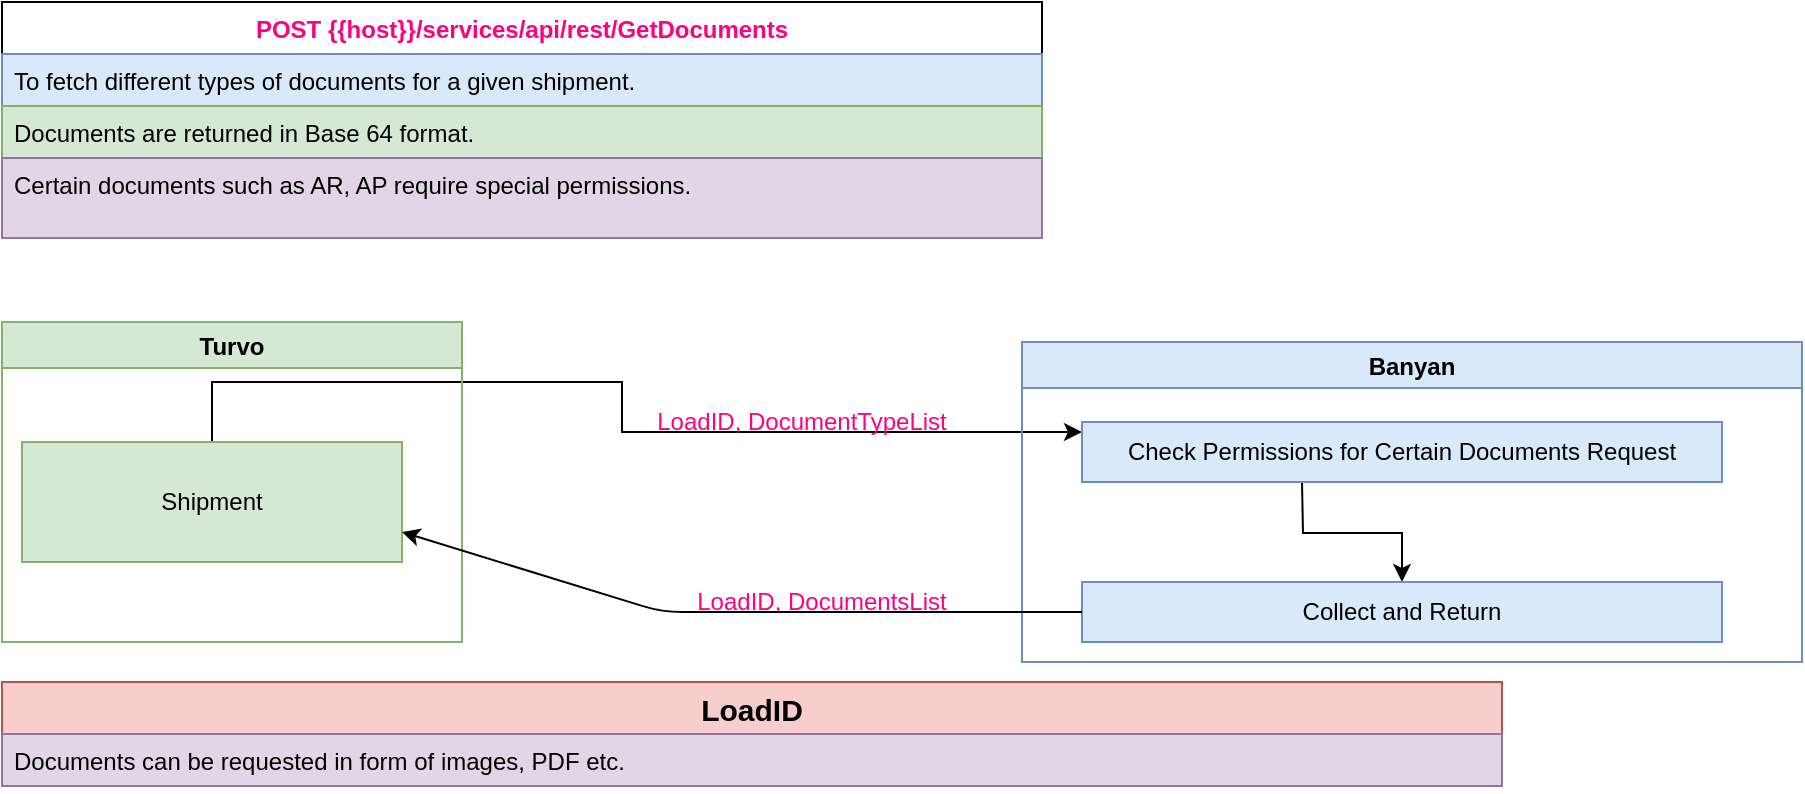 <mxfile version="14.8.6" type="github" pages="4">
  <diagram id="OiAdG7TxA3gKg6y4t-il" name="01. /services/api/rest/ImportForQuote">
    <mxGraphModel dx="1022" dy="1271" grid="1" gridSize="10" guides="1" tooltips="1" connect="1" arrows="1" fold="1" page="1" pageScale="1" pageWidth="1100" pageHeight="850" math="0" shadow="0">
      <root>
        <mxCell id="0" />
        <mxCell id="1" parent="0" />
        <mxCell id="HQiu4LjJbaCrbUbcNdbU-1" value="POST {{host}}/services/api/rest/GetDocuments" style="swimlane;fontStyle=1;childLayout=stackLayout;horizontal=1;startSize=26;horizontalStack=0;resizeParent=1;resizeParentMax=0;resizeLast=0;collapsible=1;marginBottom=0;fontColor=#FF0080;" parent="1" vertex="1">
          <mxGeometry x="10" y="-380" width="520" height="118" as="geometry" />
        </mxCell>
        <mxCell id="HQiu4LjJbaCrbUbcNdbU-2" value="To fetch different types of documents for a given shipment." style="text;strokeColor=#6c8ebf;fillColor=#dae8fc;align=left;verticalAlign=top;spacingLeft=4;spacingRight=4;overflow=hidden;rotatable=0;points=[[0,0.5],[1,0.5]];portConstraint=eastwest;" parent="HQiu4LjJbaCrbUbcNdbU-1" vertex="1">
          <mxGeometry y="26" width="520" height="26" as="geometry" />
        </mxCell>
        <mxCell id="HQiu4LjJbaCrbUbcNdbU-3" value="Documents are returned in Base 64 format." style="text;strokeColor=#82b366;fillColor=#d5e8d4;align=left;verticalAlign=top;spacingLeft=4;spacingRight=4;overflow=hidden;rotatable=0;points=[[0,0.5],[1,0.5]];portConstraint=eastwest;" parent="HQiu4LjJbaCrbUbcNdbU-1" vertex="1">
          <mxGeometry y="52" width="520" height="26" as="geometry" />
        </mxCell>
        <mxCell id="HQiu4LjJbaCrbUbcNdbU-4" value="Certain documents such as AR, AP require special permissions." style="text;strokeColor=#9673a6;fillColor=#e1d5e7;align=left;verticalAlign=top;spacingLeft=4;spacingRight=4;overflow=hidden;rotatable=0;points=[[0,0.5],[1,0.5]];portConstraint=eastwest;whiteSpace=wrap;" parent="HQiu4LjJbaCrbUbcNdbU-1" vertex="1">
          <mxGeometry y="78" width="520" height="40" as="geometry" />
        </mxCell>
        <mxCell id="HQiu4LjJbaCrbUbcNdbU-5" style="edgeStyle=orthogonalEdgeStyle;rounded=0;orthogonalLoop=1;jettySize=auto;html=1;" parent="1" source="HQiu4LjJbaCrbUbcNdbU-20" edge="1">
          <mxGeometry relative="1" as="geometry">
            <Array as="points">
              <mxPoint x="320" y="-190" />
              <mxPoint x="320" y="-165" />
            </Array>
            <mxPoint x="550" y="-165" as="targetPoint" />
          </mxGeometry>
        </mxCell>
        <mxCell id="HQiu4LjJbaCrbUbcNdbU-6" value="LoadID, DocumentTypeList" style="text;html=1;strokeColor=none;fillColor=none;align=center;verticalAlign=middle;whiteSpace=wrap;rounded=0;fontColor=#FF0080;" parent="1" vertex="1">
          <mxGeometry x="290" y="-180" width="240" height="20" as="geometry" />
        </mxCell>
        <mxCell id="HQiu4LjJbaCrbUbcNdbU-7" value="Banyan" style="swimlane;startSize=23;fillColor=#dae8fc;strokeColor=#6c8ebf;labelBackgroundColor=none;" parent="1" vertex="1">
          <mxGeometry x="520" y="-210" width="390" height="160" as="geometry" />
        </mxCell>
        <mxCell id="HQiu4LjJbaCrbUbcNdbU-8" style="edgeStyle=orthogonalEdgeStyle;rounded=0;orthogonalLoop=1;jettySize=auto;html=1;entryX=0.5;entryY=0;entryDx=0;entryDy=0;" parent="HQiu4LjJbaCrbUbcNdbU-7" target="HQiu4LjJbaCrbUbcNdbU-10" edge="1">
          <mxGeometry relative="1" as="geometry">
            <mxPoint x="140" y="70" as="sourcePoint" />
          </mxGeometry>
        </mxCell>
        <mxCell id="HQiu4LjJbaCrbUbcNdbU-10" value="Collect and Return" style="rounded=0;whiteSpace=wrap;html=1;fillColor=#dae8fc;strokeColor=#6c8ebf;" parent="HQiu4LjJbaCrbUbcNdbU-7" vertex="1">
          <mxGeometry x="30" y="120" width="320" height="30" as="geometry" />
        </mxCell>
        <mxCell id="HQiu4LjJbaCrbUbcNdbU-12" value="Check Permissions for Certain Documents Request" style="rounded=0;whiteSpace=wrap;html=1;fillColor=#dae8fc;strokeColor=#6c8ebf;" parent="HQiu4LjJbaCrbUbcNdbU-7" vertex="1">
          <mxGeometry x="30" y="40" width="320" height="30" as="geometry" />
        </mxCell>
        <mxCell id="HQiu4LjJbaCrbUbcNdbU-14" value="LoadID, DocumentsList" style="text;html=1;strokeColor=none;fillColor=none;align=center;verticalAlign=middle;whiteSpace=wrap;rounded=0;fontColor=#FF0080;" parent="1" vertex="1">
          <mxGeometry x="330" y="-90" width="180" height="20" as="geometry" />
        </mxCell>
        <mxCell id="HQiu4LjJbaCrbUbcNdbU-16" value="LoadID" style="swimlane;fontStyle=1;childLayout=stackLayout;horizontal=1;startSize=26;horizontalStack=0;resizeParent=1;resizeParentMax=0;resizeLast=0;collapsible=1;marginBottom=0;fontSize=15;align=center;fillColor=#f8cecc;strokeColor=#b85450;" parent="1" vertex="1">
          <mxGeometry x="10" y="-40" width="750" height="52" as="geometry" />
        </mxCell>
        <mxCell id="HQiu4LjJbaCrbUbcNdbU-17" value="Documents can be requested in form of images, PDF etc." style="text;strokeColor=#9673a6;fillColor=#e1d5e7;align=left;verticalAlign=top;spacingLeft=4;spacingRight=4;overflow=hidden;rotatable=0;points=[[0,0.5],[1,0.5]];portConstraint=eastwest;" parent="HQiu4LjJbaCrbUbcNdbU-16" vertex="1">
          <mxGeometry y="26" width="750" height="26" as="geometry" />
        </mxCell>
        <mxCell id="HQiu4LjJbaCrbUbcNdbU-19" value="Turvo" style="swimlane;align=center;fillColor=#d5e8d4;strokeColor=#82b366;" parent="1" vertex="1">
          <mxGeometry x="10" y="-220" width="230" height="160" as="geometry" />
        </mxCell>
        <mxCell id="HQiu4LjJbaCrbUbcNdbU-20" value="Shipment" style="rounded=0;whiteSpace=wrap;html=1;fillColor=#d5e8d4;strokeColor=#82b366;" parent="HQiu4LjJbaCrbUbcNdbU-19" vertex="1">
          <mxGeometry x="10" y="60" width="190" height="60" as="geometry" />
        </mxCell>
        <mxCell id="BDgtVawXJDCxdT6Yhd9P-1" value="" style="endArrow=classic;html=1;exitX=0;exitY=0.5;exitDx=0;exitDy=0;entryX=1;entryY=0.75;entryDx=0;entryDy=0;" edge="1" parent="1" source="HQiu4LjJbaCrbUbcNdbU-10" target="HQiu4LjJbaCrbUbcNdbU-20">
          <mxGeometry width="50" height="50" relative="1" as="geometry">
            <mxPoint x="500" y="-150" as="sourcePoint" />
            <mxPoint x="550" y="-200" as="targetPoint" />
            <Array as="points">
              <mxPoint x="340" y="-75" />
            </Array>
          </mxGeometry>
        </mxCell>
      </root>
    </mxGraphModel>
  </diagram>
  <diagram name="02 /services/api/rest/GetQuotes" id="FWxIg1FBerBXyO7mredP">
    <mxGraphModel dx="1022" dy="444" grid="1" gridSize="10" guides="1" tooltips="1" connect="1" arrows="1" fold="1" page="1" pageScale="1" pageWidth="1100" pageHeight="850" math="0" shadow="0">
      <root>
        <mxCell id="3qYp3PzX7lrmJIjdqvdg-0" />
        <mxCell id="3qYp3PzX7lrmJIjdqvdg-1" parent="3qYp3PzX7lrmJIjdqvdg-0" />
        <mxCell id="3qYp3PzX7lrmJIjdqvdg-2" value="{{host}}/services/api/rest/GetQuotes" style="swimlane;fontStyle=1;childLayout=stackLayout;horizontal=1;startSize=26;horizontalStack=0;resizeParent=1;resizeParentMax=0;resizeLast=0;collapsible=1;marginBottom=0;fontColor=#FF0080;" parent="3qYp3PzX7lrmJIjdqvdg-1" vertex="1">
          <mxGeometry width="520" height="52" as="geometry" />
        </mxCell>
        <mxCell id="3qYp3PzX7lrmJIjdqvdg-3" value="This function will retrieve all the valid quotes for a given shipment." style="text;strokeColor=#6c8ebf;fillColor=#dae8fc;align=left;verticalAlign=top;spacingLeft=4;spacingRight=4;overflow=hidden;rotatable=0;points=[[0,0.5],[1,0.5]];portConstraint=eastwest;" parent="3qYp3PzX7lrmJIjdqvdg-2" vertex="1">
          <mxGeometry y="26" width="520" height="26" as="geometry" />
        </mxCell>
        <mxCell id="3qYp3PzX7lrmJIjdqvdg-6" style="edgeStyle=orthogonalEdgeStyle;rounded=0;orthogonalLoop=1;jettySize=auto;html=1;" parent="3qYp3PzX7lrmJIjdqvdg-1" source="3qYp3PzX7lrmJIjdqvdg-7" edge="1">
          <mxGeometry relative="1" as="geometry">
            <Array as="points">
              <mxPoint x="320" y="230" />
              <mxPoint x="320" y="255" />
            </Array>
            <mxPoint x="400" y="255" as="targetPoint" />
          </mxGeometry>
        </mxCell>
        <mxCell id="3qYp3PzX7lrmJIjdqvdg-7" value="Shipment" style="rounded=0;whiteSpace=wrap;html=1;fillColor=#d5e8d4;strokeColor=#82b366;" parent="3qYp3PzX7lrmJIjdqvdg-1" vertex="1">
          <mxGeometry x="10" y="200" width="230" height="60" as="geometry" />
        </mxCell>
        <mxCell id="3qYp3PzX7lrmJIjdqvdg-8" value="Turvo" style="text;html=1;align=center;verticalAlign=middle;resizable=0;points=[];autosize=1;strokeColor=none;fontColor=#FF0080;" parent="3qYp3PzX7lrmJIjdqvdg-1" vertex="1">
          <mxGeometry x="100" y="180" width="50" height="20" as="geometry" />
        </mxCell>
        <mxCell id="3qYp3PzX7lrmJIjdqvdg-9" value="1 LoadID" style="text;html=1;strokeColor=none;fillColor=none;align=center;verticalAlign=middle;whiteSpace=wrap;rounded=0;fontColor=#FF0080;" parent="3qYp3PzX7lrmJIjdqvdg-1" vertex="1">
          <mxGeometry x="240" y="210" width="130" height="20" as="geometry" />
        </mxCell>
        <mxCell id="3qYp3PzX7lrmJIjdqvdg-10" value="Banyan" style="swimlane;fontColor=#FF0080;startSize=23;" parent="3qYp3PzX7lrmJIjdqvdg-1" vertex="1">
          <mxGeometry x="370" y="120" width="460" height="330" as="geometry" />
        </mxCell>
        <mxCell id="3qYp3PzX7lrmJIjdqvdg-11" style="edgeStyle=orthogonalEdgeStyle;rounded=0;orthogonalLoop=1;jettySize=auto;html=1;entryX=0.5;entryY=0;entryDx=0;entryDy=0;" parent="3qYp3PzX7lrmJIjdqvdg-10" edge="1">
          <mxGeometry relative="1" as="geometry">
            <mxPoint x="140" y="70" as="sourcePoint" />
          </mxGeometry>
        </mxCell>
        <mxCell id="3qYp3PzX7lrmJIjdqvdg-16" style="edgeStyle=orthogonalEdgeStyle;rounded=0;orthogonalLoop=1;jettySize=auto;html=1;entryX=0.856;entryY=0;entryDx=0;entryDy=0;entryPerimeter=0;" parent="3qYp3PzX7lrmJIjdqvdg-1" edge="1">
          <mxGeometry relative="1" as="geometry">
            <Array as="points">
              <mxPoint x="640" y="255" />
              <mxPoint x="640" y="260" />
              <mxPoint x="714" y="260" />
            </Array>
            <mxPoint x="620" y="255" as="sourcePoint" />
          </mxGeometry>
        </mxCell>
        <mxCell id="3qYp3PzX7lrmJIjdqvdg-17" style="edgeStyle=orthogonalEdgeStyle;rounded=0;orthogonalLoop=1;jettySize=auto;html=1;entryX=0.461;entryY=1.1;entryDx=0;entryDy=0;entryPerimeter=0;" parent="3qYp3PzX7lrmJIjdqvdg-1" target="3qYp3PzX7lrmJIjdqvdg-7" edge="1">
          <mxGeometry relative="1" as="geometry">
            <mxPoint x="400" y="335" as="sourcePoint" />
          </mxGeometry>
        </mxCell>
        <mxCell id="3qYp3PzX7lrmJIjdqvdg-52" value="{&lt;br&gt;&lt;span&gt; &lt;/span&gt;&quot;Quotes&quot;:[&lt;br&gt;&lt;blockquote style=&quot;margin: 0 0 0 40px ; border: none ; padding: 0px&quot;&gt;&lt;span&gt;&lt;span style=&quot;white-space: pre&quot;&gt; &lt;/span&gt;{&lt;span&gt; &lt;/span&gt;&lt;/span&gt;&lt;/blockquote&gt;&lt;blockquote style=&quot;margin: 0 0 0 40px ; border: none ; padding: 0px&quot;&gt;&lt;span&gt;&lt;br/&gt;&lt;/span&gt;&lt;span&gt; &lt;/span&gt;&lt;span&gt; &lt;/span&gt;&lt;span&gt; &lt;/span&gt;&lt;span style=&quot;white-space: pre&quot;&gt; &lt;/span&gt;&lt;span style=&quot;white-space: pre&quot;&gt; &lt;/span&gt;&quot;LoadID&quot;: &quot;SameAsPassed&quot;,&lt;br&gt;&lt;span&gt;&lt;span style=&quot;white-space: pre&quot;&gt; &lt;/span&gt;&lt;span style=&quot;white-space: pre&quot;&gt; &lt;/span&gt;&quot;&lt;/span&gt;QuoteID&quot;: &quot;DifferentForEachQuote&quot;&lt;/blockquote&gt;&lt;span&gt; &lt;/span&gt;&lt;span&gt; &lt;/span&gt;&lt;span style=&quot;white-space: pre&quot;&gt; &lt;/span&gt;&lt;span style=&quot;white-space: pre&quot;&gt; &amp;nbsp;&lt;/span&gt;&amp;nbsp; &amp;nbsp; },&lt;br&gt;&lt;span&gt; &lt;/span&gt;&lt;span&gt; &lt;/span&gt;&lt;span style=&quot;white-space: pre&quot;&gt;&lt;span style=&quot;white-space: pre&quot;&gt; &lt;/span&gt;&lt;span style=&quot;white-space: pre&quot;&gt; &lt;/span&gt;    { &lt;br/&gt;&lt;/span&gt;&lt;span style=&quot;white-space: pre&quot;&gt; &lt;/span&gt;&lt;span style=&quot;white-space: pre&quot;&gt; &lt;/span&gt;&lt;span style=&quot;white-space: pre&quot;&gt; &lt;/span&gt;&quot;LoadID&quot;: &quot;SameAsPassed&quot;,&lt;br&gt;&lt;span style=&quot;white-space: pre&quot;&gt; &lt;/span&gt;&lt;span style=&quot;white-space: pre&quot;&gt; &lt;span&gt; &lt;/span&gt;&quot;&lt;/span&gt;QuoteID&quot;: &quot;DifferentForEachQuote&quot;&lt;br&gt;&lt;span style=&quot;white-space: pre&quot;&gt; &lt;/span&gt;&lt;span style=&quot;white-space: pre&quot;&gt; &lt;/span&gt;&amp;nbsp; &amp;nbsp; },&lt;br&gt;&lt;span&gt; &lt;/span&gt;&lt;span style=&quot;white-space: pre&quot;&gt; &lt;/span&gt;&lt;span style=&quot;white-space: pre&quot;&gt; &lt;/span&gt;]&lt;br&gt;}" style="rounded=0;whiteSpace=wrap;html=1;fillColor=#f8cecc;strokeColor=#b85450;align=left;" parent="3qYp3PzX7lrmJIjdqvdg-1" vertex="1">
          <mxGeometry x="400" y="160" width="400" height="240" as="geometry" />
        </mxCell>
        <mxCell id="3qYp3PzX7lrmJIjdqvdg-53" value="2. A set of Quotes" style="text;html=1;strokeColor=none;fillColor=none;align=center;verticalAlign=middle;whiteSpace=wrap;rounded=0;fontColor=#FF0080;" parent="3qYp3PzX7lrmJIjdqvdg-1" vertex="1">
          <mxGeometry x="120" y="310" width="130" height="20" as="geometry" />
        </mxCell>
        <mxCell id="3qYp3PzX7lrmJIjdqvdg-57" value="Just Pass the LoadID created by Banyan for shipment." style="text;strokeColor=#6c8ebf;fillColor=#dae8fc;align=left;verticalAlign=top;spacingLeft=4;spacingRight=4;overflow=hidden;rotatable=0;points=[[0,0.5],[1,0.5]];portConstraint=eastwest;" parent="3qYp3PzX7lrmJIjdqvdg-1" vertex="1">
          <mxGeometry y="52" width="520" height="26" as="geometry" />
        </mxCell>
      </root>
    </mxGraphModel>
  </diagram>
  <diagram name="03. /services/api/rest/ImportForQuote_Sync" id="VW07h3cwKVJhl0lstl71">
    <mxGraphModel dx="1022" dy="444" grid="1" gridSize="10" guides="1" tooltips="1" connect="1" arrows="1" fold="1" page="1" pageScale="1" pageWidth="1100" pageHeight="850" math="0" shadow="0">
      <root>
        <mxCell id="U-g3pxEUER873NjEjKzG-0" />
        <mxCell id="U-g3pxEUER873NjEjKzG-1" parent="U-g3pxEUER873NjEjKzG-0" />
        <mxCell id="U-g3pxEUER873NjEjKzG-2" value="POST {{host}}/services/api/rest/ImportForQuote" style="swimlane;fontStyle=1;childLayout=stackLayout;horizontal=1;startSize=26;horizontalStack=0;resizeParent=1;resizeParentMax=0;resizeLast=0;collapsible=1;marginBottom=0;fontColor=#FF0080;" parent="U-g3pxEUER873NjEjKzG-1" vertex="1">
          <mxGeometry y="40" width="520" height="118" as="geometry" />
        </mxCell>
        <mxCell id="U-g3pxEUER873NjEjKzG-3" value="Import a shipment in the Banyan system." style="text;strokeColor=#6c8ebf;fillColor=#dae8fc;align=left;verticalAlign=top;spacingLeft=4;spacingRight=4;overflow=hidden;rotatable=0;points=[[0,0.5],[1,0.5]];portConstraint=eastwest;" parent="U-g3pxEUER873NjEjKzG-2" vertex="1">
          <mxGeometry y="26" width="520" height="26" as="geometry" />
        </mxCell>
        <mxCell id="U-g3pxEUER873NjEjKzG-4" value="Initiate the rating process and will return a response immediately" style="text;strokeColor=#82b366;fillColor=#d5e8d4;align=left;verticalAlign=top;spacingLeft=4;spacingRight=4;overflow=hidden;rotatable=0;points=[[0,0.5],[1,0.5]];portConstraint=eastwest;" parent="U-g3pxEUER873NjEjKzG-2" vertex="1">
          <mxGeometry y="52" width="520" height="26" as="geometry" />
        </mxCell>
        <mxCell id="U-g3pxEUER873NjEjKzG-5" value="Following this request would be a loop of calling GetQuotes to return the quotes on the created shipment" style="text;strokeColor=#9673a6;fillColor=#e1d5e7;align=left;verticalAlign=top;spacingLeft=4;spacingRight=4;overflow=hidden;rotatable=0;points=[[0,0.5],[1,0.5]];portConstraint=eastwest;whiteSpace=wrap;" parent="U-g3pxEUER873NjEjKzG-2" vertex="1">
          <mxGeometry y="78" width="520" height="40" as="geometry" />
        </mxCell>
        <mxCell id="U-g3pxEUER873NjEjKzG-6" style="edgeStyle=orthogonalEdgeStyle;rounded=0;orthogonalLoop=1;jettySize=auto;html=1;" parent="U-g3pxEUER873NjEjKzG-1" source="U-g3pxEUER873NjEjKzG-7" target="U-g3pxEUER873NjEjKzG-12" edge="1">
          <mxGeometry relative="1" as="geometry">
            <Array as="points">
              <mxPoint x="320" y="230" />
              <mxPoint x="320" y="245" />
            </Array>
          </mxGeometry>
        </mxCell>
        <mxCell id="U-g3pxEUER873NjEjKzG-7" value="Shipment" style="rounded=0;whiteSpace=wrap;html=1;fillColor=#d5e8d4;strokeColor=#82b366;" parent="U-g3pxEUER873NjEjKzG-1" vertex="1">
          <mxGeometry x="10" y="200" width="230" height="60" as="geometry" />
        </mxCell>
        <mxCell id="U-g3pxEUER873NjEjKzG-8" value="Turvo" style="text;html=1;align=center;verticalAlign=middle;resizable=0;points=[];autosize=1;strokeColor=none;fontColor=#FF0080;" parent="U-g3pxEUER873NjEjKzG-1" vertex="1">
          <mxGeometry x="100" y="180" width="50" height="20" as="geometry" />
        </mxCell>
        <mxCell id="U-g3pxEUER873NjEjKzG-9" value="1. Importing Shipment" style="text;html=1;strokeColor=none;fillColor=none;align=center;verticalAlign=middle;whiteSpace=wrap;rounded=0;fontColor=#FF0080;" parent="U-g3pxEUER873NjEjKzG-1" vertex="1">
          <mxGeometry x="240" y="210" width="130" height="20" as="geometry" />
        </mxCell>
        <mxCell id="U-g3pxEUER873NjEjKzG-10" value="Banyan" style="swimlane;fontColor=#FF0080;startSize=23;" parent="U-g3pxEUER873NjEjKzG-1" vertex="1">
          <mxGeometry x="370" y="200" width="470" height="440" as="geometry" />
        </mxCell>
        <mxCell id="LS-Lc405rFHRBbfT6CRn-0" style="edgeStyle=orthogonalEdgeStyle;rounded=0;orthogonalLoop=1;jettySize=auto;html=1;entryX=0.5;entryY=0;entryDx=0;entryDy=0;" parent="U-g3pxEUER873NjEjKzG-10" source="U-g3pxEUER873NjEjKzG-12" target="U-g3pxEUER873NjEjKzG-15" edge="1">
          <mxGeometry relative="1" as="geometry" />
        </mxCell>
        <mxCell id="U-g3pxEUER873NjEjKzG-12" value="Importing Shipment" style="rounded=0;whiteSpace=wrap;html=1;fillColor=#dae8fc;strokeColor=#6c8ebf;" parent="U-g3pxEUER873NjEjKzG-10" vertex="1">
          <mxGeometry x="30" y="40" width="240" height="40" as="geometry" />
        </mxCell>
        <mxCell id="LS-Lc405rFHRBbfT6CRn-1" style="edgeStyle=orthogonalEdgeStyle;rounded=0;orthogonalLoop=1;jettySize=auto;html=1;" parent="U-g3pxEUER873NjEjKzG-10" source="U-g3pxEUER873NjEjKzG-15" edge="1">
          <mxGeometry relative="1" as="geometry">
            <mxPoint x="150" y="190" as="targetPoint" />
          </mxGeometry>
        </mxCell>
        <mxCell id="U-g3pxEUER873NjEjKzG-15" value="Rate Process starts&amp;nbsp;" style="rounded=0;whiteSpace=wrap;html=1;fillColor=#dae8fc;strokeColor=#6c8ebf;" parent="U-g3pxEUER873NjEjKzG-10" vertex="1">
          <mxGeometry x="30" y="120" width="240" height="40" as="geometry" />
        </mxCell>
        <mxCell id="U-g3pxEUER873NjEjKzG-17" style="edgeStyle=orthogonalEdgeStyle;rounded=0;orthogonalLoop=1;jettySize=auto;html=1;entryX=0.461;entryY=1.1;entryDx=0;entryDy=0;entryPerimeter=0;" parent="U-g3pxEUER873NjEjKzG-1" target="U-g3pxEUER873NjEjKzG-7" edge="1">
          <mxGeometry relative="1" as="geometry">
            <mxPoint x="400" y="417.5" as="sourcePoint" />
          </mxGeometry>
        </mxCell>
        <mxCell id="U-g3pxEUER873NjEjKzG-18" value="2. A set of Quotes" style="text;html=1;strokeColor=none;fillColor=none;align=center;verticalAlign=middle;whiteSpace=wrap;rounded=0;fontColor=#FF0080;" parent="U-g3pxEUER873NjEjKzG-1" vertex="1">
          <mxGeometry x="190" y="380" width="120" height="20" as="geometry" />
        </mxCell>
        <mxCell id="rtPEkSFmFEGh6jgvNy1m-0" value="{&lt;br&gt;&lt;span style=&quot;white-space: pre&quot;&gt; &lt;/span&gt;&amp;nbsp; &amp;nbsp; ...,&lt;br&gt;&lt;span&gt; &lt;/span&gt;&lt;blockquote style=&quot;margin: 0 0 0 40px ; border: none ; padding: 0px&quot;&gt;&quot;Quotes&quot;:[&lt;blockquote style=&quot;margin: 0 0 0 40px ; border: none ; padding: 0px&quot;&gt;&lt;span&gt;&lt;span style=&quot;white-space: pre&quot;&gt; &lt;/span&gt;{&lt;/span&gt;&lt;/blockquote&gt;&lt;blockquote style=&quot;margin: 0 0 0 40px ; border: none ; padding: 0px&quot;&gt;&lt;span&gt;&lt;br&gt;&lt;/span&gt;&lt;/blockquote&gt;&lt;blockquote style=&quot;margin: 0 0 0 40px ; border: none ; padding: 0px&quot;&gt;&lt;span style=&quot;white-space: pre&quot;&gt; &lt;/span&gt;&lt;span style=&quot;white-space: pre&quot;&gt; &lt;/span&gt;&quot;LoadID&quot;: &quot;SameAsPassed&quot;,&lt;/blockquote&gt;&lt;blockquote style=&quot;margin: 0 0 0 40px ; border: none ; padding: 0px&quot;&gt;&lt;span&gt;&lt;span style=&quot;white-space: pre&quot;&gt; &lt;/span&gt;&lt;span style=&quot;white-space: pre&quot;&gt; &lt;/span&gt;&quot;&lt;/span&gt;QuoteID&quot;: &quot;DifferentForEachQuote&quot;&lt;/blockquote&gt;&lt;span style=&quot;white-space: pre&quot;&gt; &lt;/span&gt;&lt;span style=&quot;white-space: pre&quot;&gt; &amp;nbsp;&lt;/span&gt;&amp;nbsp; &amp;nbsp; },&lt;br&gt;&lt;span style=&quot;white-space: pre&quot;&gt;&lt;span style=&quot;white-space: pre&quot;&gt; &lt;/span&gt;&lt;span style=&quot;white-space: pre&quot;&gt; &lt;/span&gt;    { &lt;br&gt;&lt;/span&gt;&lt;span style=&quot;white-space: pre&quot;&gt; &lt;/span&gt;&lt;span style=&quot;white-space: pre&quot;&gt; &lt;/span&gt;&lt;span style=&quot;white-space: pre&quot;&gt; &lt;/span&gt;&quot;LoadID&quot;: &quot;SameAsPassed&quot;,&lt;br&gt;&lt;span style=&quot;white-space: pre&quot;&gt; &lt;/span&gt;&lt;span style=&quot;white-space: pre&quot;&gt; &lt;span&gt; &lt;/span&gt;&quot;&lt;/span&gt;QuoteID&quot;: &quot;DifferentForEachQuote&quot;&lt;br&gt;&lt;span style=&quot;white-space: pre&quot;&gt; &lt;/span&gt;&lt;span style=&quot;white-space: pre&quot;&gt; &lt;/span&gt;&amp;nbsp; &amp;nbsp; },&lt;br&gt;&lt;span style=&quot;white-space: pre&quot;&gt; &lt;/span&gt;&lt;span style=&quot;white-space: pre&quot;&gt; &lt;/span&gt;]&lt;/blockquote&gt;}" style="rounded=0;whiteSpace=wrap;html=1;fillColor=#f8cecc;strokeColor=#b85450;align=left;" parent="U-g3pxEUER873NjEjKzG-1" vertex="1">
          <mxGeometry x="400" y="390" width="400" height="240" as="geometry" />
        </mxCell>
      </root>
    </mxGraphModel>
  </diagram>
  <diagram id="dOh_V104mQJpr9CTCbcv" name="Page-4">
    <mxGraphModel dx="1022" dy="478" grid="1" gridSize="10" guides="1" tooltips="1" connect="1" arrows="1" fold="1" page="1" pageScale="1" pageWidth="1100" pageHeight="850" math="0" shadow="0">
      <root>
        <mxCell id="rXdjp0I8evFBmd4U9B_b-0" />
        <mxCell id="rXdjp0I8evFBmd4U9B_b-1" parent="rXdjp0I8evFBmd4U9B_b-0" />
        <mxCell id="rXdjp0I8evFBmd4U9B_b-2" value="" style="shape=table;startSize=0;container=1;collapsible=0;childLayout=tableLayout;" vertex="1" parent="rXdjp0I8evFBmd4U9B_b-1">
          <mxGeometry x="25" y="270" width="520" height="40" as="geometry" />
        </mxCell>
        <mxCell id="rXdjp0I8evFBmd4U9B_b-3" value="" style="shape=partialRectangle;collapsible=0;dropTarget=0;pointerEvents=0;fillColor=none;top=0;left=0;bottom=0;right=0;points=[[0,0.5],[1,0.5]];portConstraint=eastwest;" vertex="1" parent="rXdjp0I8evFBmd4U9B_b-2">
          <mxGeometry width="520" height="40" as="geometry" />
        </mxCell>
        <mxCell id="rXdjp0I8evFBmd4U9B_b-4" value="&lt;b&gt;P44Credentials&lt;/b&gt;" style="shape=partialRectangle;html=1;whiteSpace=wrap;connectable=0;overflow=hidden;fillColor=#ffe6cc;top=0;left=0;bottom=0;right=0;strokeColor=#d79b00;" vertex="1" parent="rXdjp0I8evFBmd4U9B_b-3">
          <mxGeometry width="260" height="40" as="geometry" />
        </mxCell>
        <mxCell id="rXdjp0I8evFBmd4U9B_b-5" value="&lt;b&gt;AuthenticationData&lt;/b&gt;" style="shape=partialRectangle;html=1;whiteSpace=wrap;connectable=0;overflow=hidden;fillColor=#f8cecc;top=0;left=0;bottom=0;right=0;strokeColor=#b85450;" vertex="1" parent="rXdjp0I8evFBmd4U9B_b-3">
          <mxGeometry x="260" width="260" height="40" as="geometry" />
        </mxCell>
        <mxCell id="rXdjp0I8evFBmd4U9B_b-6" value="" style="shape=table;startSize=0;container=1;collapsible=0;childLayout=tableLayout;" vertex="1" parent="rXdjp0I8evFBmd4U9B_b-1">
          <mxGeometry x="25" y="350" width="520" height="40" as="geometry" />
        </mxCell>
        <mxCell id="rXdjp0I8evFBmd4U9B_b-7" value="" style="shape=partialRectangle;collapsible=0;dropTarget=0;pointerEvents=0;fillColor=none;top=0;left=0;bottom=0;right=0;points=[[0,0.5],[1,0.5]];portConstraint=eastwest;" vertex="1" parent="rXdjp0I8evFBmd4U9B_b-6">
          <mxGeometry width="520" height="40" as="geometry" />
        </mxCell>
        <mxCell id="rXdjp0I8evFBmd4U9B_b-8" value="" style="shape=partialRectangle;html=1;whiteSpace=wrap;connectable=0;overflow=hidden;fillColor=#ffe6cc;top=0;left=0;bottom=0;right=0;strokeColor=#d79b00;" vertex="1" parent="rXdjp0I8evFBmd4U9B_b-7">
          <mxGeometry width="260" height="40" as="geometry" />
        </mxCell>
        <mxCell id="rXdjp0I8evFBmd4U9B_b-9" value="&lt;b&gt;Loadinfo&lt;/b&gt;" style="shape=partialRectangle;html=1;whiteSpace=wrap;connectable=0;overflow=hidden;fillColor=#f8cecc;top=0;left=0;bottom=0;right=0;strokeColor=#b85450;" vertex="1" parent="rXdjp0I8evFBmd4U9B_b-7">
          <mxGeometry x="260" width="260" height="40" as="geometry" />
        </mxCell>
        <mxCell id="rXdjp0I8evFBmd4U9B_b-10" value="" style="shape=table;startSize=0;container=1;collapsible=0;childLayout=tableLayout;" vertex="1" parent="rXdjp0I8evFBmd4U9B_b-1">
          <mxGeometry x="25" y="430" width="520" height="120" as="geometry" />
        </mxCell>
        <mxCell id="rXdjp0I8evFBmd4U9B_b-11" value="" style="shape=partialRectangle;collapsible=0;dropTarget=0;pointerEvents=0;fillColor=none;top=0;left=0;bottom=0;right=0;points=[[0,0.5],[1,0.5]];portConstraint=eastwest;" vertex="1" parent="rXdjp0I8evFBmd4U9B_b-10">
          <mxGeometry width="520" height="40" as="geometry" />
        </mxCell>
        <mxCell id="rXdjp0I8evFBmd4U9B_b-12" value="" style="shape=partialRectangle;html=1;whiteSpace=wrap;connectable=0;overflow=hidden;fillColor=#ffe6cc;top=0;left=0;bottom=0;right=0;strokeColor=#d79b00;" vertex="1" parent="rXdjp0I8evFBmd4U9B_b-11">
          <mxGeometry width="260" height="40" as="geometry" />
        </mxCell>
        <mxCell id="rXdjp0I8evFBmd4U9B_b-13" value="&lt;b&gt;BillTo&lt;/b&gt;" style="shape=partialRectangle;html=1;whiteSpace=wrap;connectable=0;overflow=hidden;fillColor=#f8cecc;top=0;left=0;bottom=0;right=0;strokeColor=#b85450;" vertex="1" parent="rXdjp0I8evFBmd4U9B_b-11">
          <mxGeometry x="260" width="260" height="40" as="geometry" />
        </mxCell>
        <mxCell id="rXdjp0I8evFBmd4U9B_b-14" style="shape=partialRectangle;collapsible=0;dropTarget=0;pointerEvents=0;fillColor=none;top=0;left=0;bottom=0;right=0;points=[[0,0.5],[1,0.5]];portConstraint=eastwest;" vertex="1" parent="rXdjp0I8evFBmd4U9B_b-10">
          <mxGeometry y="40" width="520" height="40" as="geometry" />
        </mxCell>
        <mxCell id="rXdjp0I8evFBmd4U9B_b-15" value="&lt;b&gt;LTLAddress&lt;/b&gt;" style="shape=partialRectangle;html=1;whiteSpace=wrap;connectable=0;overflow=hidden;fillColor=#ffe6cc;top=0;left=0;bottom=0;right=0;strokeColor=#d79b00;" vertex="1" parent="rXdjp0I8evFBmd4U9B_b-14">
          <mxGeometry width="260" height="40" as="geometry" />
        </mxCell>
        <mxCell id="rXdjp0I8evFBmd4U9B_b-16" value="&lt;b&gt;AddressInfo&lt;/b&gt;" style="shape=partialRectangle;html=1;whiteSpace=wrap;connectable=0;overflow=hidden;fillColor=#f8cecc;top=0;left=0;bottom=0;right=0;strokeColor=#b85450;" vertex="1" parent="rXdjp0I8evFBmd4U9B_b-14">
          <mxGeometry x="260" width="260" height="40" as="geometry" />
        </mxCell>
        <mxCell id="rXdjp0I8evFBmd4U9B_b-17" style="shape=partialRectangle;collapsible=0;dropTarget=0;pointerEvents=0;fillColor=none;top=0;left=0;bottom=0;right=0;points=[[0,0.5],[1,0.5]];portConstraint=eastwest;" vertex="1" parent="rXdjp0I8evFBmd4U9B_b-10">
          <mxGeometry y="80" width="520" height="40" as="geometry" />
        </mxCell>
        <mxCell id="rXdjp0I8evFBmd4U9B_b-18" value="&lt;b&gt;LTLContact&lt;/b&gt;" style="shape=partialRectangle;html=1;whiteSpace=wrap;connectable=0;overflow=hidden;fillColor=#ffe6cc;top=0;left=0;bottom=0;right=0;strokeColor=#d79b00;" vertex="1" parent="rXdjp0I8evFBmd4U9B_b-17">
          <mxGeometry width="260" height="40" as="geometry" />
        </mxCell>
        <mxCell id="rXdjp0I8evFBmd4U9B_b-19" value="&lt;b&gt;ContactInfo&lt;/b&gt;" style="shape=partialRectangle;html=1;whiteSpace=wrap;connectable=0;overflow=hidden;fillColor=#f8cecc;top=0;left=0;bottom=0;right=0;strokeColor=#b85450;" vertex="1" parent="rXdjp0I8evFBmd4U9B_b-17">
          <mxGeometry x="260" width="260" height="40" as="geometry" />
        </mxCell>
        <mxCell id="rXdjp0I8evFBmd4U9B_b-20" value="" style="shape=table;startSize=0;container=1;collapsible=0;childLayout=tableLayout;" vertex="1" parent="rXdjp0I8evFBmd4U9B_b-1">
          <mxGeometry x="25" y="590" width="520" height="40" as="geometry" />
        </mxCell>
        <mxCell id="rXdjp0I8evFBmd4U9B_b-21" value="" style="shape=partialRectangle;collapsible=0;dropTarget=0;pointerEvents=0;fillColor=none;top=0;left=0;bottom=0;right=0;points=[[0,0.5],[1,0.5]];portConstraint=eastwest;" vertex="1" parent="rXdjp0I8evFBmd4U9B_b-20">
          <mxGeometry width="520" height="40" as="geometry" />
        </mxCell>
        <mxCell id="rXdjp0I8evFBmd4U9B_b-22" value="" style="shape=partialRectangle;html=1;whiteSpace=wrap;connectable=0;overflow=hidden;fillColor=#ffe6cc;top=0;left=0;bottom=0;right=0;strokeColor=#d79b00;" vertex="1" parent="rXdjp0I8evFBmd4U9B_b-21">
          <mxGeometry width="260" height="40" as="geometry" />
        </mxCell>
        <mxCell id="rXdjp0I8evFBmd4U9B_b-23" value="&lt;b&gt;RateServices&lt;/b&gt;" style="shape=partialRectangle;html=1;whiteSpace=wrap;connectable=0;overflow=hidden;fillColor=#f8cecc;top=0;left=0;bottom=0;right=0;strokeColor=#b85450;" vertex="1" parent="rXdjp0I8evFBmd4U9B_b-21">
          <mxGeometry x="260" width="260" height="40" as="geometry" />
        </mxCell>
        <mxCell id="rXdjp0I8evFBmd4U9B_b-24" value="" style="shape=table;startSize=0;container=1;collapsible=0;childLayout=tableLayout;" vertex="1" parent="rXdjp0I8evFBmd4U9B_b-1">
          <mxGeometry x="555" y="430" width="520" height="120" as="geometry" />
        </mxCell>
        <mxCell id="rXdjp0I8evFBmd4U9B_b-25" value="" style="shape=partialRectangle;collapsible=0;dropTarget=0;pointerEvents=0;fillColor=none;top=0;left=0;bottom=0;right=0;points=[[0,0.5],[1,0.5]];portConstraint=eastwest;" vertex="1" parent="rXdjp0I8evFBmd4U9B_b-24">
          <mxGeometry width="520" height="40" as="geometry" />
        </mxCell>
        <mxCell id="rXdjp0I8evFBmd4U9B_b-26" value="" style="shape=partialRectangle;html=1;whiteSpace=wrap;connectable=0;overflow=hidden;fillColor=#ffe6cc;top=0;left=0;bottom=0;right=0;strokeColor=#d79b00;" vertex="1" parent="rXdjp0I8evFBmd4U9B_b-25">
          <mxGeometry width="260" height="40" as="geometry" />
        </mxCell>
        <mxCell id="rXdjp0I8evFBmd4U9B_b-27" value="&lt;b&gt;Shipper&lt;/b&gt;" style="shape=partialRectangle;html=1;whiteSpace=wrap;connectable=0;overflow=hidden;fillColor=#f8cecc;top=0;left=0;bottom=0;right=0;strokeColor=#b85450;" vertex="1" parent="rXdjp0I8evFBmd4U9B_b-25">
          <mxGeometry x="260" width="260" height="40" as="geometry" />
        </mxCell>
        <mxCell id="rXdjp0I8evFBmd4U9B_b-28" style="shape=partialRectangle;collapsible=0;dropTarget=0;pointerEvents=0;fillColor=none;top=0;left=0;bottom=0;right=0;points=[[0,0.5],[1,0.5]];portConstraint=eastwest;" vertex="1" parent="rXdjp0I8evFBmd4U9B_b-24">
          <mxGeometry y="40" width="520" height="40" as="geometry" />
        </mxCell>
        <mxCell id="rXdjp0I8evFBmd4U9B_b-29" value="&lt;b&gt;LTLAddress&lt;/b&gt;" style="shape=partialRectangle;html=1;whiteSpace=wrap;connectable=0;overflow=hidden;fillColor=#ffe6cc;top=0;left=0;bottom=0;right=0;strokeColor=#d79b00;" vertex="1" parent="rXdjp0I8evFBmd4U9B_b-28">
          <mxGeometry width="260" height="40" as="geometry" />
        </mxCell>
        <mxCell id="rXdjp0I8evFBmd4U9B_b-30" value="&lt;b&gt;AddressInfo&lt;/b&gt;" style="shape=partialRectangle;html=1;whiteSpace=wrap;connectable=0;overflow=hidden;fillColor=#f8cecc;top=0;left=0;bottom=0;right=0;strokeColor=#b85450;" vertex="1" parent="rXdjp0I8evFBmd4U9B_b-28">
          <mxGeometry x="260" width="260" height="40" as="geometry" />
        </mxCell>
        <mxCell id="rXdjp0I8evFBmd4U9B_b-31" style="shape=partialRectangle;collapsible=0;dropTarget=0;pointerEvents=0;fillColor=none;top=0;left=0;bottom=0;right=0;points=[[0,0.5],[1,0.5]];portConstraint=eastwest;" vertex="1" parent="rXdjp0I8evFBmd4U9B_b-24">
          <mxGeometry y="80" width="520" height="40" as="geometry" />
        </mxCell>
        <mxCell id="rXdjp0I8evFBmd4U9B_b-32" value="&lt;b&gt;LTLContact&lt;/b&gt;" style="shape=partialRectangle;html=1;whiteSpace=wrap;connectable=0;overflow=hidden;fillColor=#ffe6cc;top=0;left=0;bottom=0;right=0;strokeColor=#d79b00;" vertex="1" parent="rXdjp0I8evFBmd4U9B_b-31">
          <mxGeometry width="260" height="40" as="geometry" />
        </mxCell>
        <mxCell id="rXdjp0I8evFBmd4U9B_b-33" value="&lt;b&gt;ContactInfo&lt;/b&gt;" style="shape=partialRectangle;html=1;whiteSpace=wrap;connectable=0;overflow=hidden;fillColor=#f8cecc;top=0;left=0;bottom=0;right=0;strokeColor=#b85450;" vertex="1" parent="rXdjp0I8evFBmd4U9B_b-31">
          <mxGeometry x="260" width="260" height="40" as="geometry" />
        </mxCell>
      </root>
    </mxGraphModel>
  </diagram>
</mxfile>

